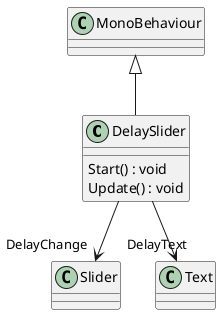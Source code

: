 @startuml
class DelaySlider {
    Start() : void
    Update() : void
}
MonoBehaviour <|-- DelaySlider
DelaySlider --> "DelayChange" Slider
DelaySlider --> "DelayText" Text
@enduml
